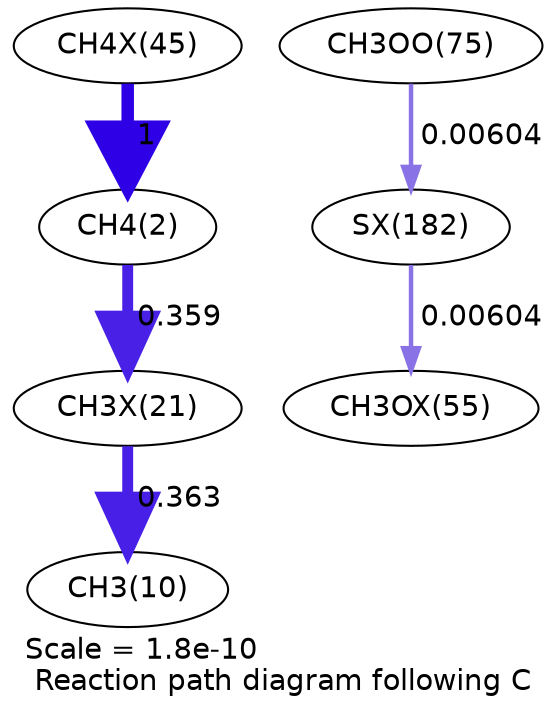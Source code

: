 digraph reaction_paths {
center=1;
s63 -> s4[fontname="Helvetica", penwidth=6, arrowsize=3, color="0.7, 1.5, 0.9"
, label=" 1"];
s4 -> s55[fontname="Helvetica", penwidth=5.23, arrowsize=2.61, color="0.7, 0.859, 0.9"
, label=" 0.359"];
s55 -> s12[fontname="Helvetica", penwidth=5.23, arrowsize=2.62, color="0.7, 0.863, 0.9"
, label=" 0.363"];
s31 -> s73[fontname="Helvetica", penwidth=2.14, arrowsize=1.07, color="0.7, 0.506, 0.9"
, label=" 0.00604"];
s73 -> s68[fontname="Helvetica", penwidth=2.14, arrowsize=1.07, color="0.7, 0.506, 0.9"
, label=" 0.00604"];
s4 [ fontname="Helvetica", label="CH4(2)"];
s12 [ fontname="Helvetica", label="CH3(10)"];
s31 [ fontname="Helvetica", label="CH3OO(75)"];
s55 [ fontname="Helvetica", label="CH3X(21)"];
s63 [ fontname="Helvetica", label="CH4X(45)"];
s68 [ fontname="Helvetica", label="CH3OX(55)"];
s73 [ fontname="Helvetica", label="SX(182)"];
 label = "Scale = 1.8e-10\l Reaction path diagram following C";
 fontname = "Helvetica";
}
